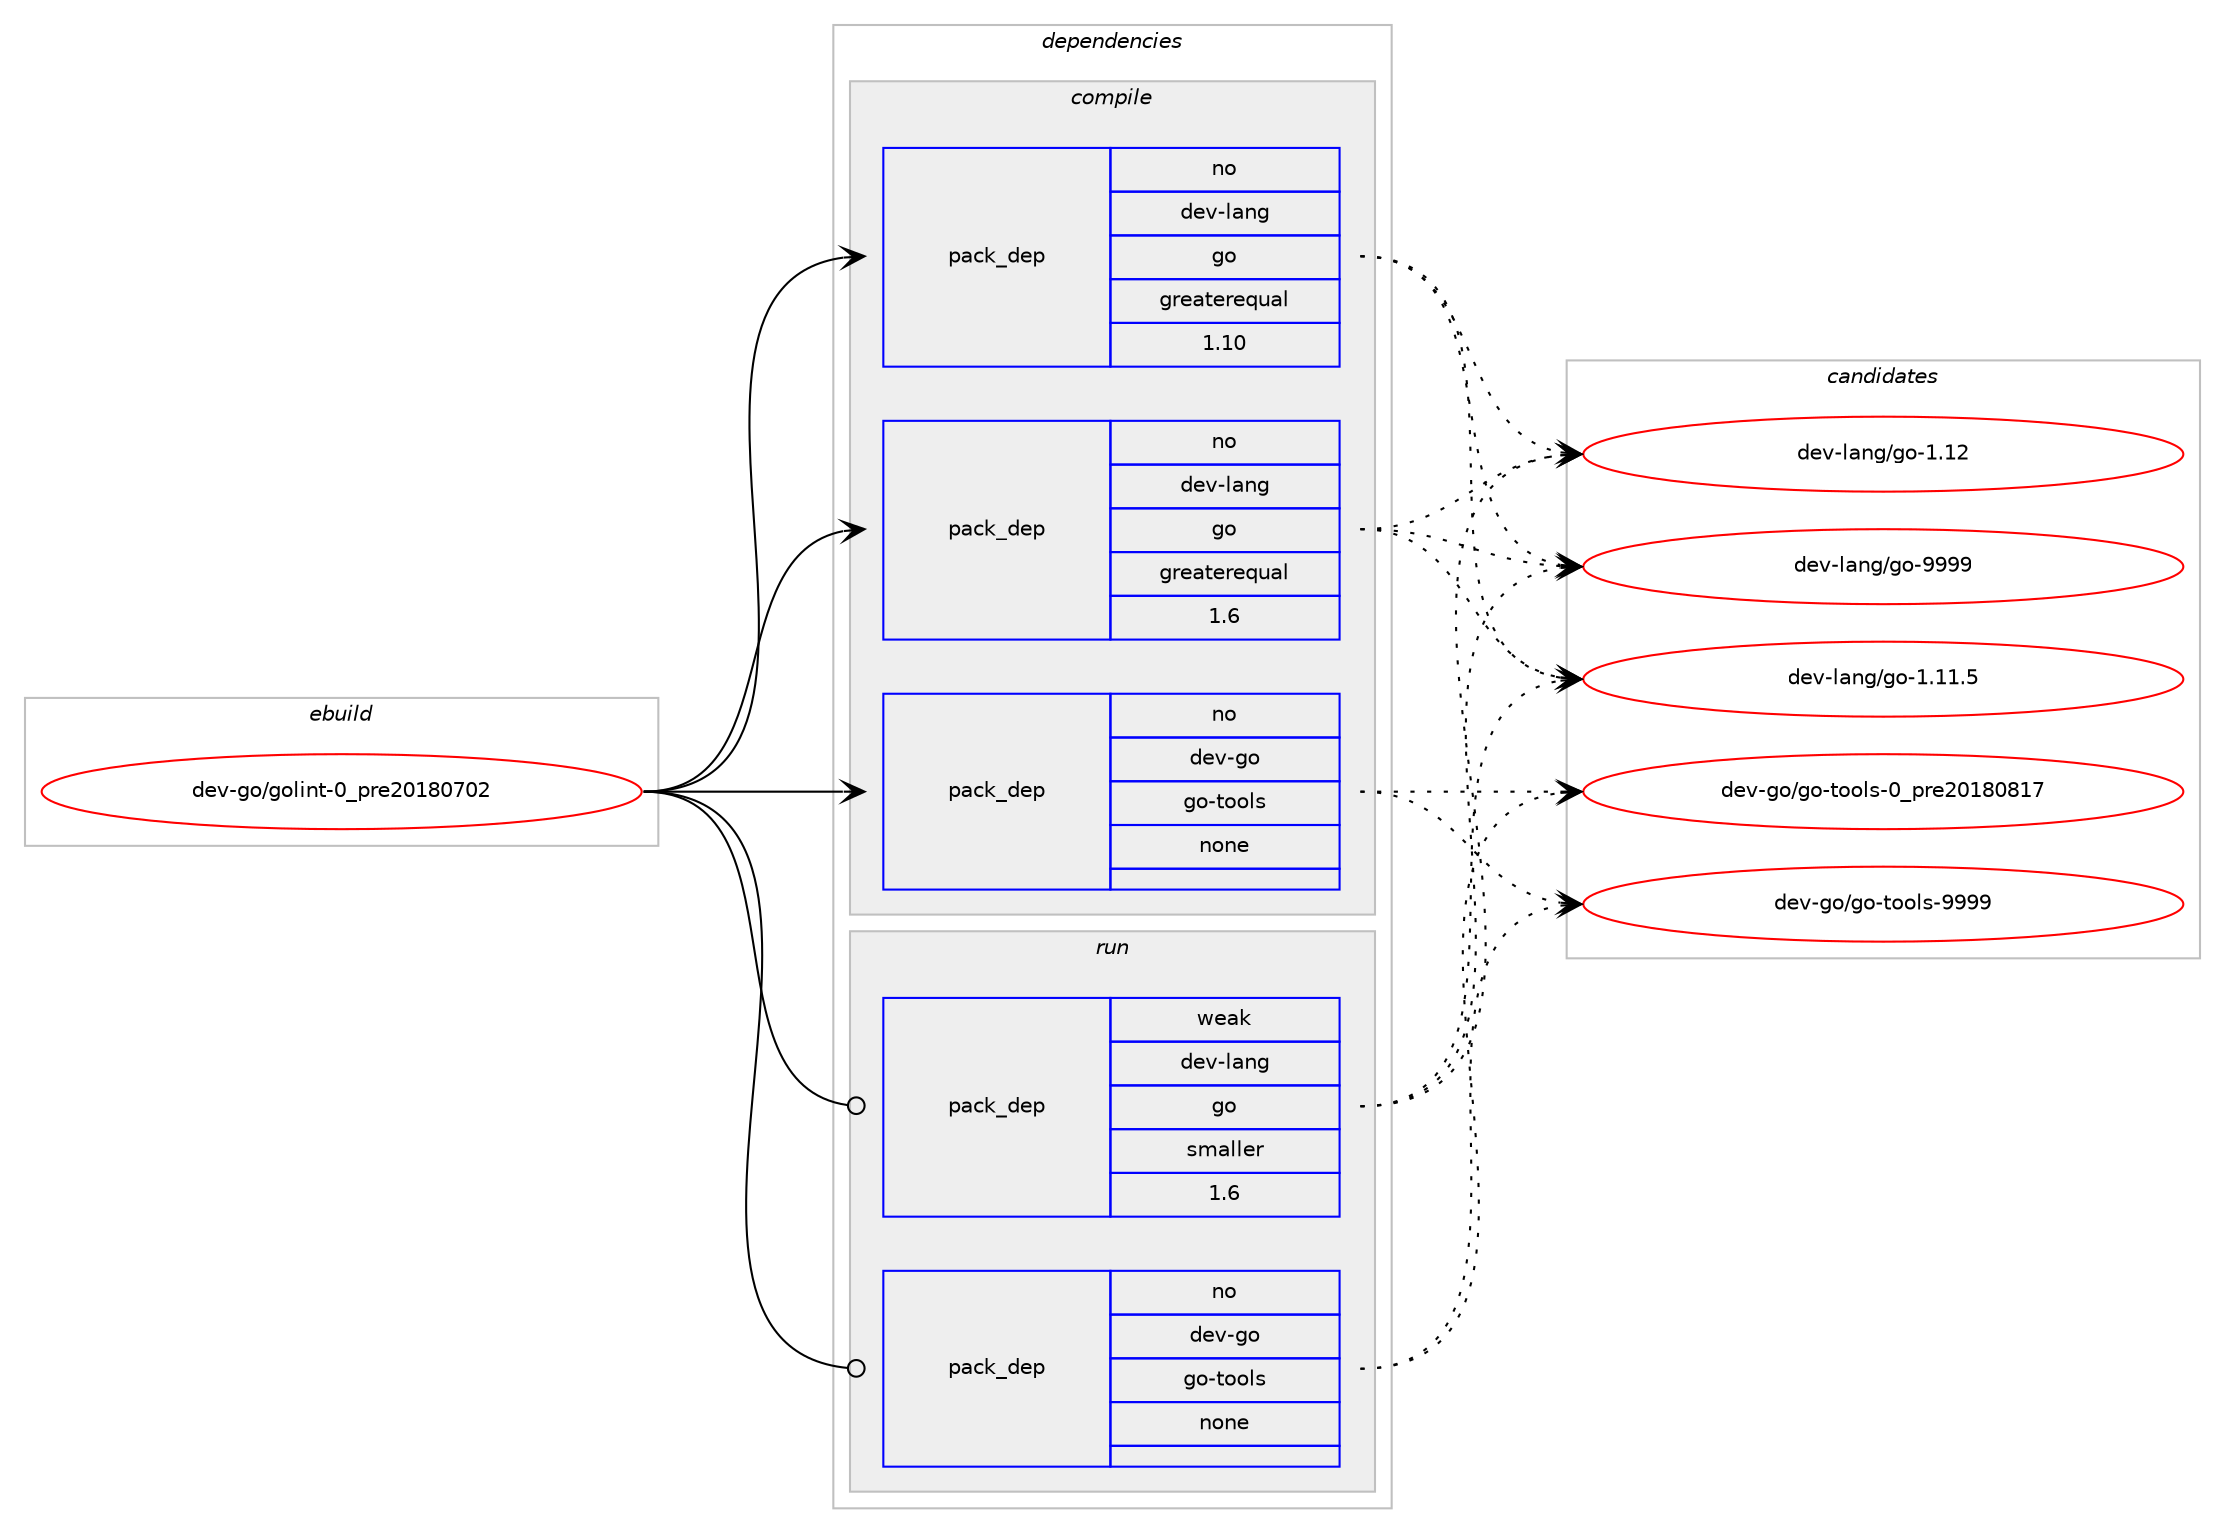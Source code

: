 digraph prolog {

# *************
# Graph options
# *************

newrank=true;
concentrate=true;
compound=true;
graph [rankdir=LR,fontname=Helvetica,fontsize=10,ranksep=1.5];#, ranksep=2.5, nodesep=0.2];
edge  [arrowhead=vee];
node  [fontname=Helvetica,fontsize=10];

# **********
# The ebuild
# **********

subgraph cluster_leftcol {
color=gray;
rank=same;
label=<<i>ebuild</i>>;
id [label="dev-go/golint-0_pre20180702", color=red, width=4, href="../dev-go/golint-0_pre20180702.svg"];
}

# ****************
# The dependencies
# ****************

subgraph cluster_midcol {
color=gray;
label=<<i>dependencies</i>>;
subgraph cluster_compile {
fillcolor="#eeeeee";
style=filled;
label=<<i>compile</i>>;
subgraph pack945832 {
dependency1325308 [label=<<TABLE BORDER="0" CELLBORDER="1" CELLSPACING="0" CELLPADDING="4" WIDTH="220"><TR><TD ROWSPAN="6" CELLPADDING="30">pack_dep</TD></TR><TR><TD WIDTH="110">no</TD></TR><TR><TD>dev-go</TD></TR><TR><TD>go-tools</TD></TR><TR><TD>none</TD></TR><TR><TD></TD></TR></TABLE>>, shape=none, color=blue];
}
id:e -> dependency1325308:w [weight=20,style="solid",arrowhead="vee"];
subgraph pack945833 {
dependency1325309 [label=<<TABLE BORDER="0" CELLBORDER="1" CELLSPACING="0" CELLPADDING="4" WIDTH="220"><TR><TD ROWSPAN="6" CELLPADDING="30">pack_dep</TD></TR><TR><TD WIDTH="110">no</TD></TR><TR><TD>dev-lang</TD></TR><TR><TD>go</TD></TR><TR><TD>greaterequal</TD></TR><TR><TD>1.10</TD></TR></TABLE>>, shape=none, color=blue];
}
id:e -> dependency1325309:w [weight=20,style="solid",arrowhead="vee"];
subgraph pack945834 {
dependency1325310 [label=<<TABLE BORDER="0" CELLBORDER="1" CELLSPACING="0" CELLPADDING="4" WIDTH="220"><TR><TD ROWSPAN="6" CELLPADDING="30">pack_dep</TD></TR><TR><TD WIDTH="110">no</TD></TR><TR><TD>dev-lang</TD></TR><TR><TD>go</TD></TR><TR><TD>greaterequal</TD></TR><TR><TD>1.6</TD></TR></TABLE>>, shape=none, color=blue];
}
id:e -> dependency1325310:w [weight=20,style="solid",arrowhead="vee"];
}
subgraph cluster_compileandrun {
fillcolor="#eeeeee";
style=filled;
label=<<i>compile and run</i>>;
}
subgraph cluster_run {
fillcolor="#eeeeee";
style=filled;
label=<<i>run</i>>;
subgraph pack945835 {
dependency1325311 [label=<<TABLE BORDER="0" CELLBORDER="1" CELLSPACING="0" CELLPADDING="4" WIDTH="220"><TR><TD ROWSPAN="6" CELLPADDING="30">pack_dep</TD></TR><TR><TD WIDTH="110">no</TD></TR><TR><TD>dev-go</TD></TR><TR><TD>go-tools</TD></TR><TR><TD>none</TD></TR><TR><TD></TD></TR></TABLE>>, shape=none, color=blue];
}
id:e -> dependency1325311:w [weight=20,style="solid",arrowhead="odot"];
subgraph pack945836 {
dependency1325312 [label=<<TABLE BORDER="0" CELLBORDER="1" CELLSPACING="0" CELLPADDING="4" WIDTH="220"><TR><TD ROWSPAN="6" CELLPADDING="30">pack_dep</TD></TR><TR><TD WIDTH="110">weak</TD></TR><TR><TD>dev-lang</TD></TR><TR><TD>go</TD></TR><TR><TD>smaller</TD></TR><TR><TD>1.6</TD></TR></TABLE>>, shape=none, color=blue];
}
id:e -> dependency1325312:w [weight=20,style="solid",arrowhead="odot"];
}
}

# **************
# The candidates
# **************

subgraph cluster_choices {
rank=same;
color=gray;
label=<<i>candidates</i>>;

subgraph choice945832 {
color=black;
nodesep=1;
choice1001011184510311147103111451161111111081154548951121141015048495648564955 [label="dev-go/go-tools-0_pre20180817", color=red, width=4,href="../dev-go/go-tools-0_pre20180817.svg"];
choice1001011184510311147103111451161111111081154557575757 [label="dev-go/go-tools-9999", color=red, width=4,href="../dev-go/go-tools-9999.svg"];
dependency1325308:e -> choice1001011184510311147103111451161111111081154548951121141015048495648564955:w [style=dotted,weight="100"];
dependency1325308:e -> choice1001011184510311147103111451161111111081154557575757:w [style=dotted,weight="100"];
}
subgraph choice945833 {
color=black;
nodesep=1;
choice10010111845108971101034710311145494649494653 [label="dev-lang/go-1.11.5", color=red, width=4,href="../dev-lang/go-1.11.5.svg"];
choice1001011184510897110103471031114549464950 [label="dev-lang/go-1.12", color=red, width=4,href="../dev-lang/go-1.12.svg"];
choice1001011184510897110103471031114557575757 [label="dev-lang/go-9999", color=red, width=4,href="../dev-lang/go-9999.svg"];
dependency1325309:e -> choice10010111845108971101034710311145494649494653:w [style=dotted,weight="100"];
dependency1325309:e -> choice1001011184510897110103471031114549464950:w [style=dotted,weight="100"];
dependency1325309:e -> choice1001011184510897110103471031114557575757:w [style=dotted,weight="100"];
}
subgraph choice945834 {
color=black;
nodesep=1;
choice10010111845108971101034710311145494649494653 [label="dev-lang/go-1.11.5", color=red, width=4,href="../dev-lang/go-1.11.5.svg"];
choice1001011184510897110103471031114549464950 [label="dev-lang/go-1.12", color=red, width=4,href="../dev-lang/go-1.12.svg"];
choice1001011184510897110103471031114557575757 [label="dev-lang/go-9999", color=red, width=4,href="../dev-lang/go-9999.svg"];
dependency1325310:e -> choice10010111845108971101034710311145494649494653:w [style=dotted,weight="100"];
dependency1325310:e -> choice1001011184510897110103471031114549464950:w [style=dotted,weight="100"];
dependency1325310:e -> choice1001011184510897110103471031114557575757:w [style=dotted,weight="100"];
}
subgraph choice945835 {
color=black;
nodesep=1;
choice1001011184510311147103111451161111111081154548951121141015048495648564955 [label="dev-go/go-tools-0_pre20180817", color=red, width=4,href="../dev-go/go-tools-0_pre20180817.svg"];
choice1001011184510311147103111451161111111081154557575757 [label="dev-go/go-tools-9999", color=red, width=4,href="../dev-go/go-tools-9999.svg"];
dependency1325311:e -> choice1001011184510311147103111451161111111081154548951121141015048495648564955:w [style=dotted,weight="100"];
dependency1325311:e -> choice1001011184510311147103111451161111111081154557575757:w [style=dotted,weight="100"];
}
subgraph choice945836 {
color=black;
nodesep=1;
choice10010111845108971101034710311145494649494653 [label="dev-lang/go-1.11.5", color=red, width=4,href="../dev-lang/go-1.11.5.svg"];
choice1001011184510897110103471031114549464950 [label="dev-lang/go-1.12", color=red, width=4,href="../dev-lang/go-1.12.svg"];
choice1001011184510897110103471031114557575757 [label="dev-lang/go-9999", color=red, width=4,href="../dev-lang/go-9999.svg"];
dependency1325312:e -> choice10010111845108971101034710311145494649494653:w [style=dotted,weight="100"];
dependency1325312:e -> choice1001011184510897110103471031114549464950:w [style=dotted,weight="100"];
dependency1325312:e -> choice1001011184510897110103471031114557575757:w [style=dotted,weight="100"];
}
}

}
